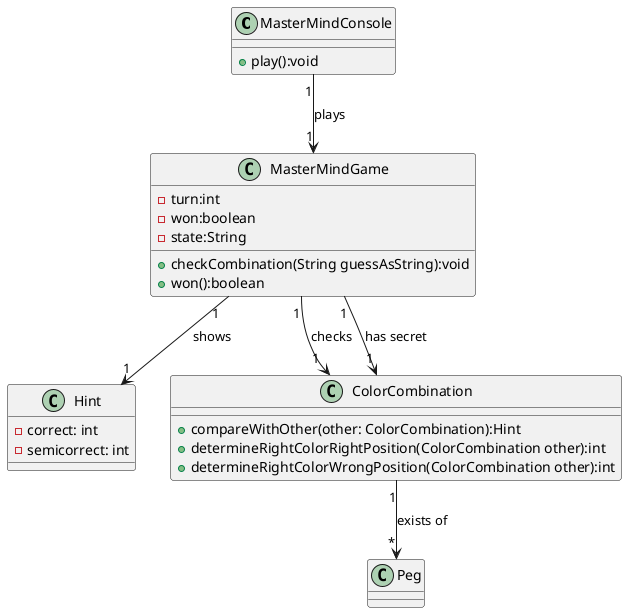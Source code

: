 @startuml

class MasterMindConsole
class MasterMindGame
class Hint
class ColorCombination
class Peg

MasterMindConsole "1" --> "1" MasterMindGame : plays
MasterMindGame "1" --> "1" Hint : shows
MasterMindGame "1" --> "1" ColorCombination : checks
MasterMindGame "1" --> "1" ColorCombination : has secret
ColorCombination "1" --> "*" Peg : exists of

class MasterMindConsole{
  +play():void
}

class MasterMindGame{
 -turn:int
 -won:boolean
 -state:String
 +checkCombination(String guessAsString):void
 +won():boolean

}

class ColorCombination{
 +compareWithOther(other: ColorCombination):Hint
 +determineRightColorRightPosition(ColorCombination other):int
 +determineRightColorWrongPosition(ColorCombination other):int
}

class Hint{
 -correct: int
 -semicorrect: int
}

@enduml
